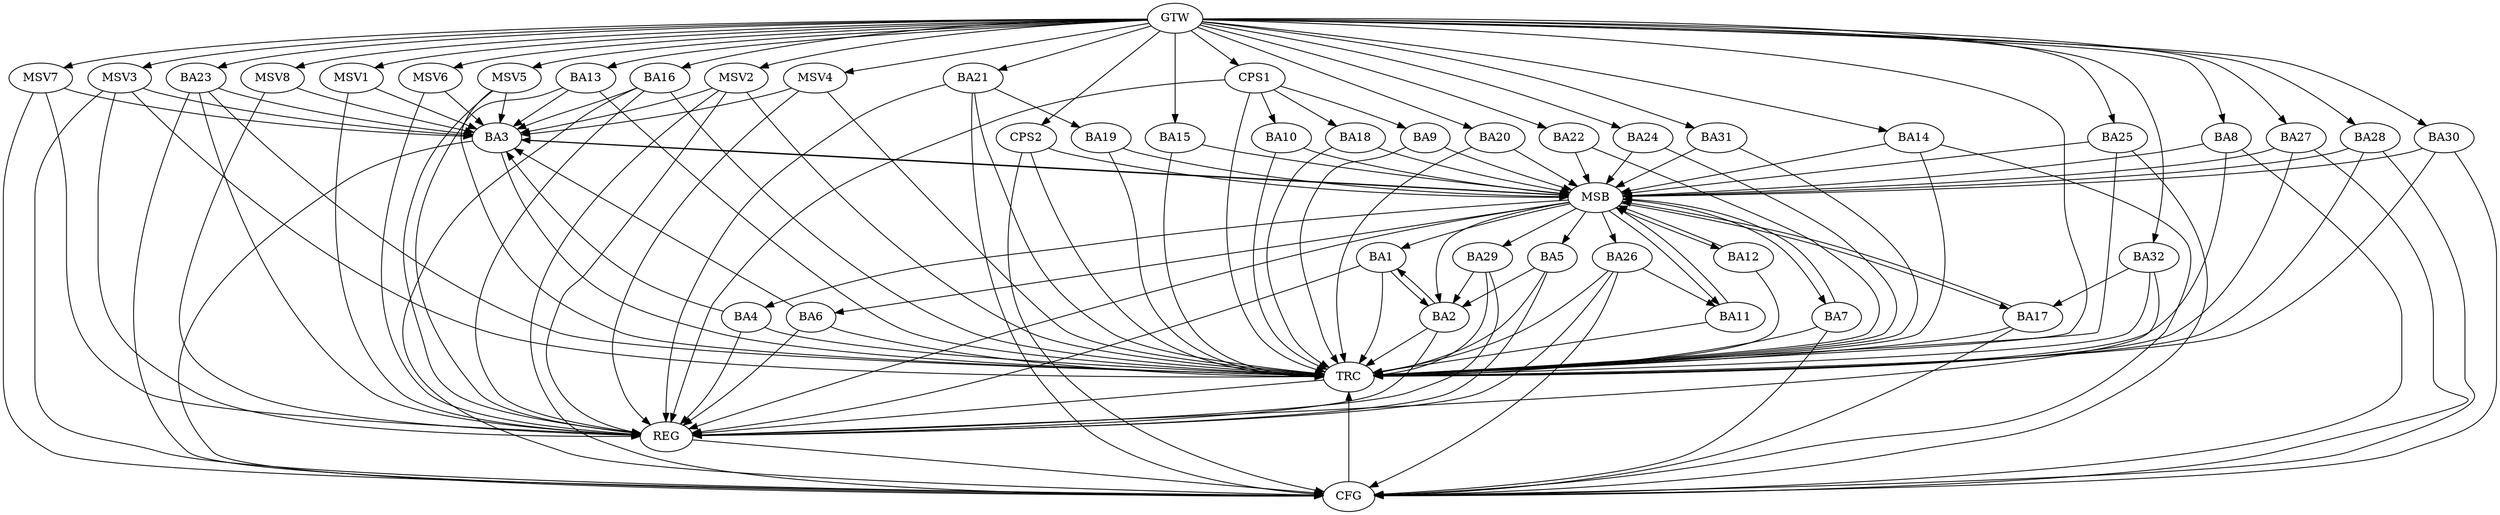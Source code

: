 strict digraph G {
  BA1 [ label="BA1" ];
  BA2 [ label="BA2" ];
  BA3 [ label="BA3" ];
  BA4 [ label="BA4" ];
  BA5 [ label="BA5" ];
  BA6 [ label="BA6" ];
  BA7 [ label="BA7" ];
  BA8 [ label="BA8" ];
  BA9 [ label="BA9" ];
  BA10 [ label="BA10" ];
  BA11 [ label="BA11" ];
  BA12 [ label="BA12" ];
  BA13 [ label="BA13" ];
  BA14 [ label="BA14" ];
  BA15 [ label="BA15" ];
  BA16 [ label="BA16" ];
  BA17 [ label="BA17" ];
  BA18 [ label="BA18" ];
  BA19 [ label="BA19" ];
  BA20 [ label="BA20" ];
  BA21 [ label="BA21" ];
  BA22 [ label="BA22" ];
  BA23 [ label="BA23" ];
  BA24 [ label="BA24" ];
  BA25 [ label="BA25" ];
  BA26 [ label="BA26" ];
  BA27 [ label="BA27" ];
  BA28 [ label="BA28" ];
  BA29 [ label="BA29" ];
  BA30 [ label="BA30" ];
  BA31 [ label="BA31" ];
  BA32 [ label="BA32" ];
  CPS1 [ label="CPS1" ];
  CPS2 [ label="CPS2" ];
  GTW [ label="GTW" ];
  REG [ label="REG" ];
  MSB [ label="MSB" ];
  CFG [ label="CFG" ];
  TRC [ label="TRC" ];
  MSV1 [ label="MSV1" ];
  MSV2 [ label="MSV2" ];
  MSV3 [ label="MSV3" ];
  MSV4 [ label="MSV4" ];
  MSV5 [ label="MSV5" ];
  MSV6 [ label="MSV6" ];
  MSV7 [ label="MSV7" ];
  MSV8 [ label="MSV8" ];
  BA1 -> BA2;
  BA2 -> BA1;
  BA4 -> BA3;
  BA5 -> BA2;
  BA6 -> BA3;
  BA13 -> BA3;
  BA16 -> BA3;
  BA21 -> BA19;
  BA23 -> BA3;
  BA26 -> BA11;
  BA29 -> BA2;
  BA32 -> BA17;
  CPS1 -> BA18;
  CPS1 -> BA9;
  CPS1 -> BA10;
  GTW -> BA8;
  GTW -> BA13;
  GTW -> BA14;
  GTW -> BA15;
  GTW -> BA16;
  GTW -> BA20;
  GTW -> BA21;
  GTW -> BA22;
  GTW -> BA23;
  GTW -> BA24;
  GTW -> BA25;
  GTW -> BA27;
  GTW -> BA28;
  GTW -> BA30;
  GTW -> BA31;
  GTW -> BA32;
  GTW -> CPS1;
  GTW -> CPS2;
  BA1 -> REG;
  BA2 -> REG;
  BA4 -> REG;
  BA5 -> REG;
  BA6 -> REG;
  BA13 -> REG;
  BA16 -> REG;
  BA21 -> REG;
  BA23 -> REG;
  BA26 -> REG;
  BA29 -> REG;
  BA32 -> REG;
  CPS1 -> REG;
  BA3 -> MSB;
  MSB -> BA2;
  MSB -> REG;
  BA7 -> MSB;
  MSB -> BA1;
  BA8 -> MSB;
  MSB -> BA3;
  BA9 -> MSB;
  BA10 -> MSB;
  MSB -> BA5;
  BA11 -> MSB;
  BA12 -> MSB;
  BA14 -> MSB;
  MSB -> BA4;
  BA15 -> MSB;
  BA17 -> MSB;
  BA18 -> MSB;
  BA19 -> MSB;
  MSB -> BA11;
  BA20 -> MSB;
  MSB -> BA17;
  BA22 -> MSB;
  MSB -> BA6;
  BA24 -> MSB;
  BA25 -> MSB;
  BA27 -> MSB;
  BA28 -> MSB;
  BA30 -> MSB;
  MSB -> BA26;
  BA31 -> MSB;
  CPS2 -> MSB;
  MSB -> BA7;
  MSB -> BA29;
  MSB -> BA12;
  BA14 -> CFG;
  BA7 -> CFG;
  BA17 -> CFG;
  BA16 -> CFG;
  BA8 -> CFG;
  BA23 -> CFG;
  BA27 -> CFG;
  BA26 -> CFG;
  BA25 -> CFG;
  CPS2 -> CFG;
  BA28 -> CFG;
  BA21 -> CFG;
  BA3 -> CFG;
  BA30 -> CFG;
  REG -> CFG;
  BA1 -> TRC;
  BA2 -> TRC;
  BA3 -> TRC;
  BA4 -> TRC;
  BA5 -> TRC;
  BA6 -> TRC;
  BA7 -> TRC;
  BA8 -> TRC;
  BA9 -> TRC;
  BA10 -> TRC;
  BA11 -> TRC;
  BA12 -> TRC;
  BA13 -> TRC;
  BA14 -> TRC;
  BA15 -> TRC;
  BA16 -> TRC;
  BA17 -> TRC;
  BA18 -> TRC;
  BA19 -> TRC;
  BA20 -> TRC;
  BA21 -> TRC;
  BA22 -> TRC;
  BA23 -> TRC;
  BA24 -> TRC;
  BA25 -> TRC;
  BA26 -> TRC;
  BA27 -> TRC;
  BA28 -> TRC;
  BA29 -> TRC;
  BA30 -> TRC;
  BA31 -> TRC;
  BA32 -> TRC;
  CPS1 -> TRC;
  CPS2 -> TRC;
  GTW -> TRC;
  CFG -> TRC;
  TRC -> REG;
  MSV1 -> BA3;
  GTW -> MSV1;
  MSV1 -> REG;
  MSV2 -> BA3;
  MSV3 -> BA3;
  GTW -> MSV2;
  MSV2 -> REG;
  MSV2 -> TRC;
  MSV2 -> CFG;
  GTW -> MSV3;
  MSV3 -> REG;
  MSV3 -> TRC;
  MSV3 -> CFG;
  MSV4 -> BA3;
  GTW -> MSV4;
  MSV4 -> REG;
  MSV4 -> TRC;
  MSV5 -> BA3;
  MSV6 -> BA3;
  GTW -> MSV5;
  MSV5 -> REG;
  MSV5 -> TRC;
  GTW -> MSV6;
  MSV6 -> REG;
  MSV7 -> BA3;
  GTW -> MSV7;
  MSV7 -> REG;
  MSV7 -> CFG;
  MSV8 -> BA3;
  GTW -> MSV8;
  MSV8 -> REG;
}
